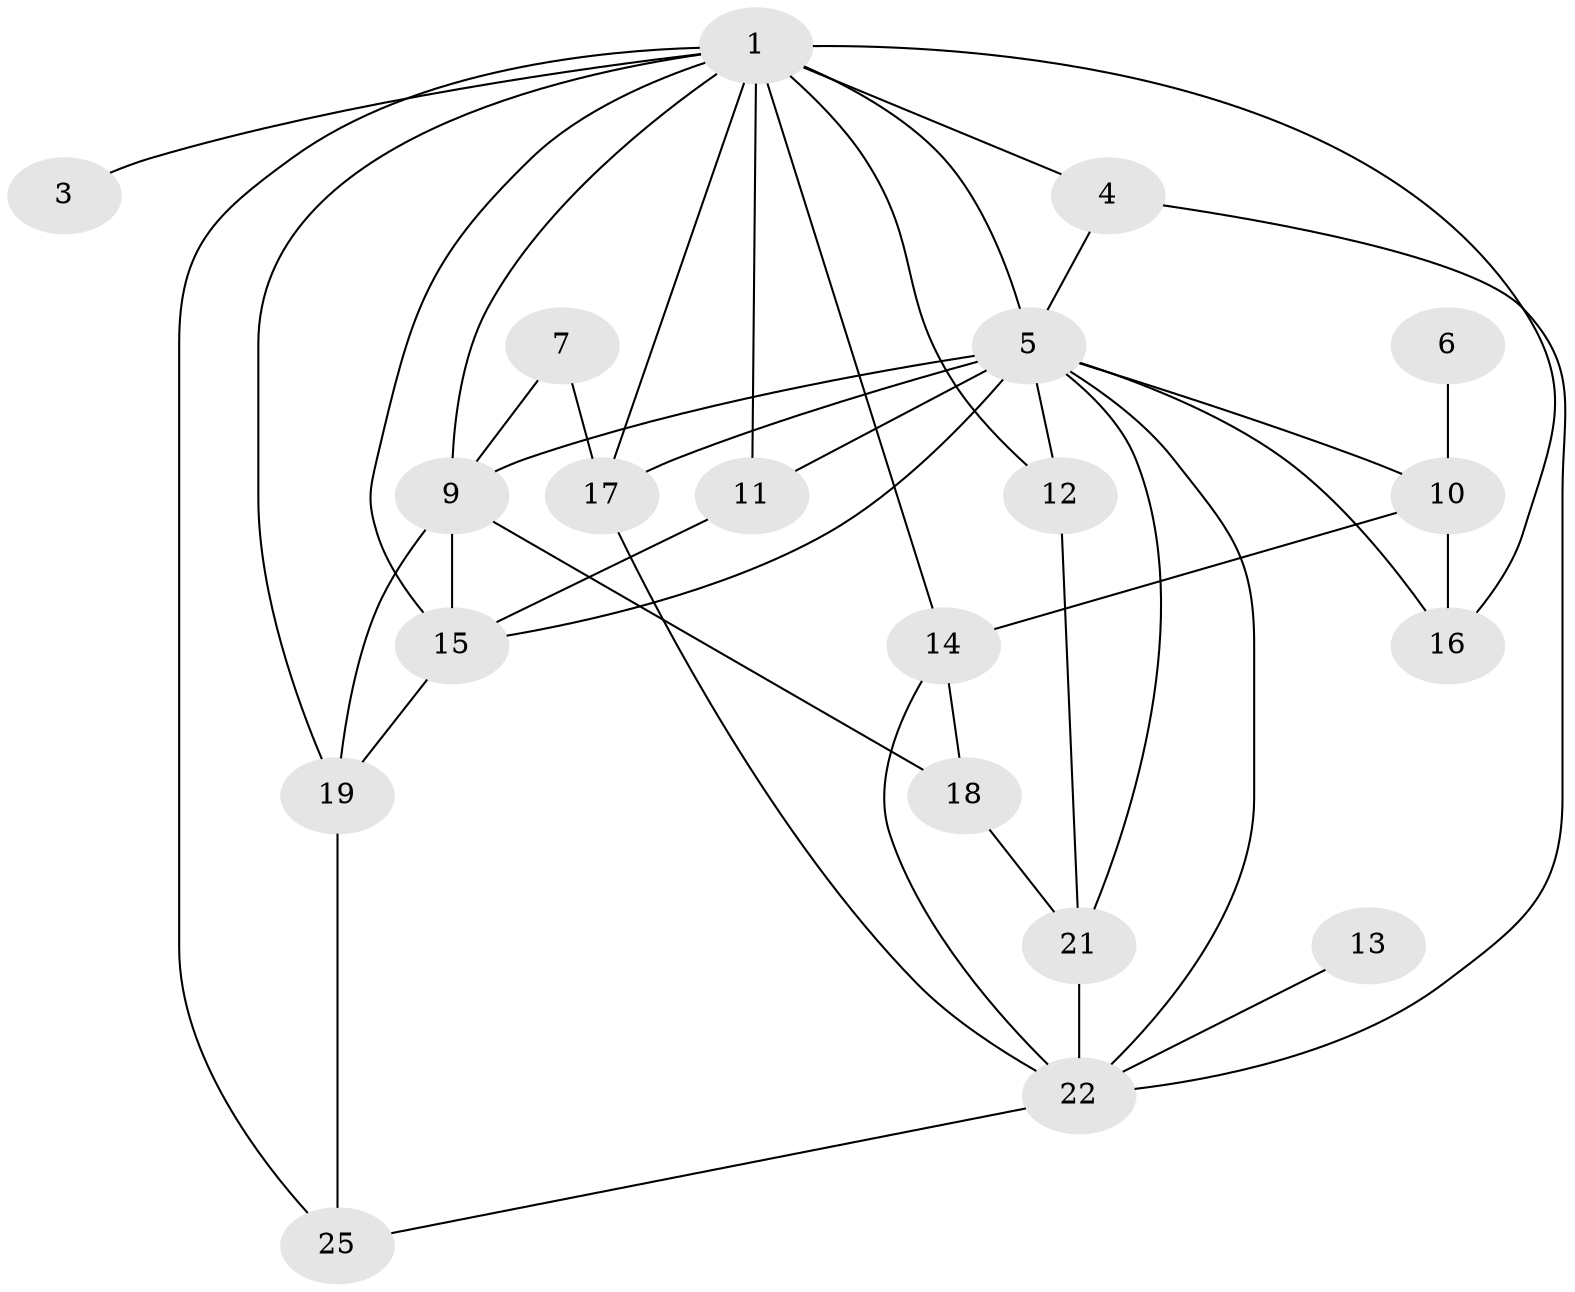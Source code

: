 // original degree distribution, {3: 0.16666666666666666, 0: 0.05952380952380952, 2: 0.2857142857142857, 4: 0.19047619047619047, 1: 0.15476190476190477, 8: 0.03571428571428571, 5: 0.08333333333333333, 6: 0.023809523809523808}
// Generated by graph-tools (version 1.1) at 2025/47/03/04/25 22:47:59]
// undirected, 20 vertices, 42 edges
graph export_dot {
  node [color=gray90,style=filled];
  1;
  3;
  4;
  5;
  6;
  7;
  9;
  10;
  11;
  12;
  13;
  14;
  15;
  16;
  17;
  18;
  19;
  21;
  22;
  25;
  1 -- 3 [weight=2.0];
  1 -- 4 [weight=3.0];
  1 -- 5 [weight=3.0];
  1 -- 9 [weight=3.0];
  1 -- 11 [weight=2.0];
  1 -- 12 [weight=1.0];
  1 -- 14 [weight=1.0];
  1 -- 15 [weight=4.0];
  1 -- 16 [weight=4.0];
  1 -- 17 [weight=1.0];
  1 -- 19 [weight=1.0];
  1 -- 25 [weight=1.0];
  4 -- 5 [weight=1.0];
  4 -- 22 [weight=1.0];
  5 -- 9 [weight=3.0];
  5 -- 10 [weight=1.0];
  5 -- 11 [weight=1.0];
  5 -- 12 [weight=1.0];
  5 -- 15 [weight=1.0];
  5 -- 16 [weight=1.0];
  5 -- 17 [weight=1.0];
  5 -- 21 [weight=1.0];
  5 -- 22 [weight=1.0];
  6 -- 10 [weight=1.0];
  7 -- 9 [weight=2.0];
  7 -- 17 [weight=1.0];
  9 -- 15 [weight=2.0];
  9 -- 18 [weight=1.0];
  9 -- 19 [weight=1.0];
  10 -- 14 [weight=1.0];
  10 -- 16 [weight=2.0];
  11 -- 15 [weight=1.0];
  12 -- 21 [weight=1.0];
  13 -- 22 [weight=1.0];
  14 -- 18 [weight=1.0];
  14 -- 22 [weight=1.0];
  15 -- 19 [weight=1.0];
  17 -- 22 [weight=1.0];
  18 -- 21 [weight=1.0];
  19 -- 25 [weight=1.0];
  21 -- 22 [weight=1.0];
  22 -- 25 [weight=1.0];
}
